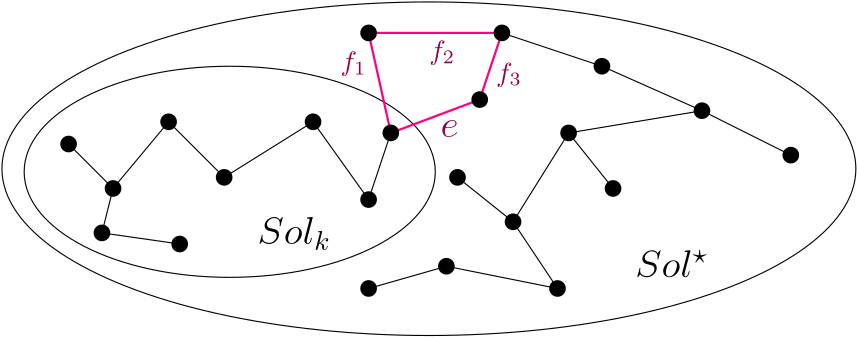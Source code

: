 <?xml version="1.0"?>
<!DOCTYPE ipe SYSTEM "ipe.dtd">
<ipe version="70218" creator="Ipe 7.2.28">
<info created="D:20240422212353" modified="D:20240422212523"/>
<ipestyle name="basic">
<symbol name="arrow/arc(spx)">
<path stroke="sym-stroke" fill="sym-stroke" pen="sym-pen">
0 0 m
-1 0.333 l
-1 -0.333 l
h
</path>
</symbol>
<symbol name="arrow/farc(spx)">
<path stroke="sym-stroke" fill="white" pen="sym-pen">
0 0 m
-1 0.333 l
-1 -0.333 l
h
</path>
</symbol>
<symbol name="arrow/ptarc(spx)">
<path stroke="sym-stroke" fill="sym-stroke" pen="sym-pen">
0 0 m
-1 0.333 l
-0.8 0 l
-1 -0.333 l
h
</path>
</symbol>
<symbol name="arrow/fptarc(spx)">
<path stroke="sym-stroke" fill="white" pen="sym-pen">
0 0 m
-1 0.333 l
-0.8 0 l
-1 -0.333 l
h
</path>
</symbol>
<symbol name="mark/circle(sx)" transformations="translations">
<path fill="sym-stroke">
0.6 0 0 0.6 0 0 e
0.4 0 0 0.4 0 0 e
</path>
</symbol>
<symbol name="mark/disk(sx)" transformations="translations">
<path fill="sym-stroke">
0.6 0 0 0.6 0 0 e
</path>
</symbol>
<symbol name="mark/fdisk(sfx)" transformations="translations">
<group>
<path fill="sym-fill">
0.5 0 0 0.5 0 0 e
</path>
<path fill="sym-stroke" fillrule="eofill">
0.6 0 0 0.6 0 0 e
0.4 0 0 0.4 0 0 e
</path>
</group>
</symbol>
<symbol name="mark/box(sx)" transformations="translations">
<path fill="sym-stroke" fillrule="eofill">
-0.6 -0.6 m
0.6 -0.6 l
0.6 0.6 l
-0.6 0.6 l
h
-0.4 -0.4 m
0.4 -0.4 l
0.4 0.4 l
-0.4 0.4 l
h
</path>
</symbol>
<symbol name="mark/square(sx)" transformations="translations">
<path fill="sym-stroke">
-0.6 -0.6 m
0.6 -0.6 l
0.6 0.6 l
-0.6 0.6 l
h
</path>
</symbol>
<symbol name="mark/fsquare(sfx)" transformations="translations">
<group>
<path fill="sym-fill">
-0.5 -0.5 m
0.5 -0.5 l
0.5 0.5 l
-0.5 0.5 l
h
</path>
<path fill="sym-stroke" fillrule="eofill">
-0.6 -0.6 m
0.6 -0.6 l
0.6 0.6 l
-0.6 0.6 l
h
-0.4 -0.4 m
0.4 -0.4 l
0.4 0.4 l
-0.4 0.4 l
h
</path>
</group>
</symbol>
<symbol name="mark/cross(sx)" transformations="translations">
<group>
<path fill="sym-stroke">
-0.43 -0.57 m
0.57 0.43 l
0.43 0.57 l
-0.57 -0.43 l
h
</path>
<path fill="sym-stroke">
-0.43 0.57 m
0.57 -0.43 l
0.43 -0.57 l
-0.57 0.43 l
h
</path>
</group>
</symbol>
<symbol name="arrow/fnormal(spx)">
<path stroke="sym-stroke" fill="white" pen="sym-pen">
0 0 m
-1 0.333 l
-1 -0.333 l
h
</path>
</symbol>
<symbol name="arrow/pointed(spx)">
<path stroke="sym-stroke" fill="sym-stroke" pen="sym-pen">
0 0 m
-1 0.333 l
-0.8 0 l
-1 -0.333 l
h
</path>
</symbol>
<symbol name="arrow/fpointed(spx)">
<path stroke="sym-stroke" fill="white" pen="sym-pen">
0 0 m
-1 0.333 l
-0.8 0 l
-1 -0.333 l
h
</path>
</symbol>
<symbol name="arrow/linear(spx)">
<path stroke="sym-stroke" pen="sym-pen">
-1 0.333 m
0 0 l
-1 -0.333 l
</path>
</symbol>
<symbol name="arrow/fdouble(spx)">
<path stroke="sym-stroke" fill="white" pen="sym-pen">
0 0 m
-1 0.333 l
-1 -0.333 l
h
-1 0 m
-2 0.333 l
-2 -0.333 l
h
</path>
</symbol>
<symbol name="arrow/double(spx)">
<path stroke="sym-stroke" fill="sym-stroke" pen="sym-pen">
0 0 m
-1 0.333 l
-1 -0.333 l
h
-1 0 m
-2 0.333 l
-2 -0.333 l
h
</path>
</symbol>
<symbol name="arrow/mid-normal(spx)">
<path stroke="sym-stroke" fill="sym-stroke" pen="sym-pen">
0.5 0 m
-0.5 0.333 l
-0.5 -0.333 l
h
</path>
</symbol>
<symbol name="arrow/mid-fnormal(spx)">
<path stroke="sym-stroke" fill="white" pen="sym-pen">
0.5 0 m
-0.5 0.333 l
-0.5 -0.333 l
h
</path>
</symbol>
<symbol name="arrow/mid-pointed(spx)">
<path stroke="sym-stroke" fill="sym-stroke" pen="sym-pen">
0.5 0 m
-0.5 0.333 l
-0.3 0 l
-0.5 -0.333 l
h
</path>
</symbol>
<symbol name="arrow/mid-fpointed(spx)">
<path stroke="sym-stroke" fill="white" pen="sym-pen">
0.5 0 m
-0.5 0.333 l
-0.3 0 l
-0.5 -0.333 l
h
</path>
</symbol>
<symbol name="arrow/mid-double(spx)">
<path stroke="sym-stroke" fill="sym-stroke" pen="sym-pen">
1 0 m
0 0.333 l
0 -0.333 l
h
0 0 m
-1 0.333 l
-1 -0.333 l
h
</path>
</symbol>
<symbol name="arrow/mid-fdouble(spx)">
<path stroke="sym-stroke" fill="white" pen="sym-pen">
1 0 m
0 0.333 l
0 -0.333 l
h
0 0 m
-1 0.333 l
-1 -0.333 l
h
</path>
</symbol>
<anglesize name="22.5 deg" value="22.5"/>
<anglesize name="30 deg" value="30"/>
<anglesize name="45 deg" value="45"/>
<anglesize name="60 deg" value="60"/>
<anglesize name="90 deg" value="90"/>
<arrowsize name="large" value="10"/>
<arrowsize name="small" value="5"/>
<arrowsize name="tiny" value="3"/>
<color name="blue" value="0 0 1"/>
<color name="brown" value="0.647 0.165 0.165"/>
<color name="darkblue" value="0 0 0.545"/>
<color name="darkcyan" value="0 0.545 0.545"/>
<color name="darkgray" value="0.663"/>
<color name="darkgreen" value="0 0.392 0"/>
<color name="darkmagenta" value="0.545 0 0.545"/>
<color name="darkorange" value="1 0.549 0"/>
<color name="darkred" value="0.545 0 0"/>
<color name="gold" value="1 0.843 0"/>
<color name="gray" value="0.745"/>
<color name="green" value="0 1 0"/>
<color name="lightblue" value="0.678 0.847 0.902"/>
<color name="lightcyan" value="0.878 1 1"/>
<color name="lightgray" value="0.827"/>
<color name="lightgreen" value="0.565 0.933 0.565"/>
<color name="lightyellow" value="1 1 0.878"/>
<color name="navy" value="0 0 0.502"/>
<color name="orange" value="1 0.647 0"/>
<color name="pink" value="1 0.753 0.796"/>
<color name="purple" value="0.627 0.125 0.941"/>
<color name="red" value="1 0 0"/>
<color name="seagreen" value="0.18 0.545 0.341"/>
<color name="turquoise" value="0.251 0.878 0.816"/>
<color name="violet" value="0.933 0.51 0.933"/>
<color name="yellow" value="1 1 0"/>
<dashstyle name="dash dot dotted" value="[4 2 1 2 1 2] 0"/>
<dashstyle name="dash dotted" value="[4 2 1 2] 0"/>
<dashstyle name="dashed" value="[4] 0"/>
<dashstyle name="dotted" value="[1 3] 0"/>
<gridsize name="10 pts (~3.5 mm)" value="10"/>
<gridsize name="14 pts (~5 mm)" value="14"/>
<gridsize name="16 pts (~6 mm)" value="16"/>
<gridsize name="20 pts (~7 mm)" value="20"/>
<gridsize name="28 pts (~10 mm)" value="28"/>
<gridsize name="32 pts (~12 mm)" value="32"/>
<gridsize name="4 pts" value="4"/>
<gridsize name="56 pts (~20 mm)" value="56"/>
<gridsize name="8 pts (~3 mm)" value="8"/>
<opacity name="10%" value="0.1"/>
<opacity name="30%" value="0.3"/>
<opacity name="50%" value="0.5"/>
<opacity name="75%" value="0.75"/>
<pen name="fat" value="1.2"/>
<pen name="heavier" value="0.8"/>
<pen name="ultrafat" value="2"/>
<symbolsize name="large" value="5"/>
<symbolsize name="small" value="2"/>
<symbolsize name="tiny" value="1.1"/>
<textsize name="Huge" value="\Huge"/>
<textsize name="LARGE" value="\LARGE"/>
<textsize name="Large" value="\Large"/>
<textsize name="footnote" value="\footnotesize"/>
<textsize name="huge" value="\huge"/>
<textsize name="large" value="\large"/>
<textsize name="script" value="\scriptsize"/>
<textsize name="small" value="\small"/>
<textsize name="tiny" value="\tiny"/>
<textstyle name="center" begin="\begin{center}" end="\end{center}"/>
<textstyle name="item" begin="\begin{itemize}\item{}" end="\end{itemize}"/>
<textstyle name="itemize" begin="\begin{itemize}" end="\end{itemize}"/>
<tiling name="falling" angle="-60" step="4" width="1"/>
<tiling name="rising" angle="30" step="4" width="1"/>
</ipestyle>
<page>
<layer name="alpha"/>
<view layers="alpha" active="alpha"/>
<path layer="alpha" matrix="1.54167 0 0 0.791667 -110.667 84.667" stroke="0">
48 0 0 48 208 704 e
</path>
<path matrix="3.20222 0 0 1.25088 -384.354 -237.513" stroke="0">
48 0 0 48 208 704 e
</path>
<text matrix="1 0 0 1 8 -52" transformations="translations" pos="212 668" stroke="0" type="label" width="26.41" height="9.965" depth="2.15" valign="baseline" size="Large" style="math">Sol_k</text>
<text matrix="1 0 0 1 144 -64" transformations="translations" pos="212 668" stroke="0" type="label" width="26.207" height="9.963" depth="0" valign="baseline" size="Large" style="math">Sol^\star</text>
<path matrix="1 0 0 1 8 -52" stroke="0">
144 704 m
160 688 l
156 672 l
184 668 l
</path>
<path matrix="1 0 0 1 8 -52" stroke="0">
160 688 m
180 712 l
200 692 l
232 712 l
252 684 l
260 708 l
</path>
<path matrix="1 0 0 1 8 -52" stroke="1 0 0.502" pen="heavier">
260 708 m
252 744 l
300 744 l
</path>
<path matrix="1 0 0 1 8 -52" stroke="0">
300 744 m
336 732 l
372 716 l
404 700 l
</path>
<path matrix="1 0 0 1 8 -52" stroke="0">
372 716 m
324 708 l
340 688 l
</path>
<path matrix="1 0 0 1 8 -52" stroke="0">
324 708 m
304 676 l
</path>
<path matrix="1 0 0 1 8 -52" stroke="0">
284 692 m
304 676 l
</path>
<path matrix="1 0 0 1 8 -52" stroke="0">
320 652 m
280 660 l
252 652 l
</path>
<use matrix="1 0 0 1 100 4" name="mark/disk(sx)" pos="160 688" size="large"/>
<use matrix="1 0 0 1 184 -8" name="mark/disk(sx)" pos="160 688" size="large"/>
<use matrix="1 0 0 1 220 -24" name="mark/disk(sx)" pos="160 688" size="large"/>
<use matrix="1 0 0 1 252 -40" name="mark/disk(sx)" pos="160 688" size="large"/>
<use matrix="1 0 0 1 188 -52" name="mark/disk(sx)" pos="160 688" size="large"/>
<use matrix="1 0 0 1 172 -32" name="mark/disk(sx)" pos="160 688" size="large"/>
<use matrix="1 0 0 1 132 -48" name="mark/disk(sx)" pos="160 688" size="large"/>
<use matrix="1 0 0 1 128 -80" name="mark/disk(sx)" pos="160 688" size="large"/>
<use matrix="1 0 0 1 100 -88" name="mark/disk(sx)" pos="160 688" size="large"/>
<path matrix="1 0 0 1 8 -52" stroke="1 0 0.502" pen="heavier">
300 744 m
292 720 l
</path>
<path matrix="1 0 0 1 8 -52" stroke="0">
304 676 m
320 652 l
</path>
<use matrix="1 0 0 1 148 4" name="mark/disk(sx)" pos="160 688" size="large"/>
<use matrix="1 0 0 1 152 -64" name="mark/disk(sx)" pos="160 688" size="large"/>
<use matrix="1 0 0 1 168 -88" name="mark/disk(sx)" pos="160 688" size="large"/>
<use matrix="1 0 0 1 8 -52" name="mark/disk(sx)" pos="160 688" size="large"/>
<use matrix="1 0 0 1 -8 -36" name="mark/disk(sx)" pos="160 688" size="large"/>
<use matrix="1 0 0 1 32 -72" name="mark/disk(sx)" pos="160 688" size="large"/>
<use matrix="1 0 0 1 4 -68" name="mark/disk(sx)" pos="160 688" size="large"/>
<use matrix="1 0 0 1 28 -28" name="mark/disk(sx)" pos="160 688" size="large"/>
<use matrix="1 0 0 1 48 -48" name="mark/disk(sx)" pos="160 688" size="large"/>
<use matrix="1 0 0 1 80 -28" name="mark/disk(sx)" pos="160 688" size="large"/>
<use matrix="1 0 0 1 100 -56" name="mark/disk(sx)" pos="160 688" size="large"/>
<path matrix="1 0 0 1 8 -52" stroke="1 0 0.502" pen="heavier">
260 708 m
292 720 l
</path>
<use matrix="1 0 0 1 140 -20" name="mark/disk(sx)" pos="160 688" size="large"/>
<use matrix="1 0 0 1 108 -32" name="mark/disk(sx)" pos="160 688" size="large"/>
<text matrix="1 0 0 1 73.8569 -13.4709" transformations="translations" pos="212 668" stroke="0.576 0 0.286" type="label" width="6.511" height="6.177" depth="0" valign="baseline" size="Large" style="math">e</text>
<text matrix="1 0 0 1 37.8569 10.5291" transformations="translations" pos="212 668" stroke="0.576 0 0.286" type="label" width="9.347" height="6.926" depth="1.93" valign="baseline" style="math">f_1</text>
<text matrix="1 0 0 1 69.8569 14.5291" transformations="translations" pos="212 668" stroke="0.576 0 0.286" type="label" width="9.347" height="6.926" depth="1.93" valign="baseline" style="math">f_2</text>
<text matrix="1 0 0 1 93.8569 6.5291" transformations="translations" pos="212 668" stroke="0.576 0 0.286" type="label" width="9.347" height="6.926" depth="1.93" valign="baseline" style="math">f_3</text>
</page>
</ipe>
